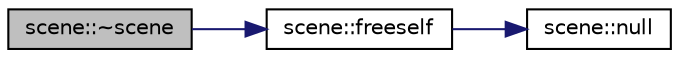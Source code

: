 digraph "scene::~scene"
{
  edge [fontname="Helvetica",fontsize="10",labelfontname="Helvetica",labelfontsize="10"];
  node [fontname="Helvetica",fontsize="10",shape=record];
  rankdir="LR";
  Node4 [label="scene::~scene",height=0.2,width=0.4,color="black", fillcolor="grey75", style="filled", fontcolor="black"];
  Node4 -> Node5 [color="midnightblue",fontsize="10",style="solid",fontname="Helvetica"];
  Node5 [label="scene::freeself",height=0.2,width=0.4,color="black", fillcolor="white", style="filled",URL="$df/db1/classscene.html#a8ee90e0e655ae967a1ae6be54b03ac44"];
  Node5 -> Node6 [color="midnightblue",fontsize="10",style="solid",fontname="Helvetica"];
  Node6 [label="scene::null",height=0.2,width=0.4,color="black", fillcolor="white", style="filled",URL="$df/db1/classscene.html#ac393a8be06f6077e7c9776de11986a94"];
}
